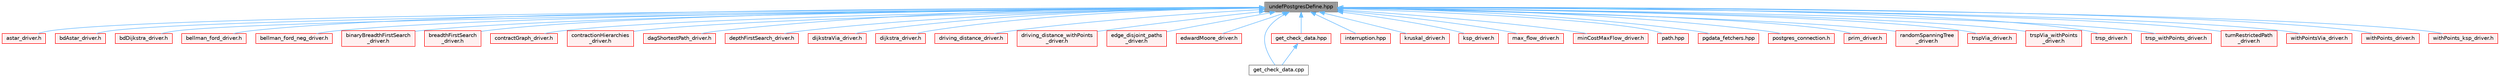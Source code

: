 digraph "undefPostgresDefine.hpp"
{
 // LATEX_PDF_SIZE
  bgcolor="transparent";
  edge [fontname=Helvetica,fontsize=10,labelfontname=Helvetica,labelfontsize=10];
  node [fontname=Helvetica,fontsize=10,shape=box,height=0.2,width=0.4];
  Node1 [id="Node000001",label="undefPostgresDefine.hpp",height=0.2,width=0.4,color="gray40", fillcolor="grey60", style="filled", fontcolor="black",tooltip="https://doxygen.postgresql.org/port_8h.html Has the line #define snprintf pg_snprintf"];
  Node1 -> Node2 [id="edge1_Node000001_Node000002",dir="back",color="steelblue1",style="solid",tooltip=" "];
  Node2 [id="Node000002",label="astar_driver.h",height=0.2,width=0.4,color="red", fillcolor="#FFF0F0", style="filled",URL="$astar__driver_8h.html",tooltip=" "];
  Node1 -> Node5 [id="edge2_Node000001_Node000005",dir="back",color="steelblue1",style="solid",tooltip=" "];
  Node5 [id="Node000005",label="bdAstar_driver.h",height=0.2,width=0.4,color="red", fillcolor="#FFF0F0", style="filled",URL="$bdAstar__driver_8h.html",tooltip=" "];
  Node1 -> Node8 [id="edge3_Node000001_Node000008",dir="back",color="steelblue1",style="solid",tooltip=" "];
  Node8 [id="Node000008",label="bdDijkstra_driver.h",height=0.2,width=0.4,color="red", fillcolor="#FFF0F0", style="filled",URL="$bdDijkstra__driver_8h.html",tooltip=" "];
  Node1 -> Node11 [id="edge4_Node000001_Node000011",dir="back",color="steelblue1",style="solid",tooltip=" "];
  Node11 [id="Node000011",label="bellman_ford_driver.h",height=0.2,width=0.4,color="red", fillcolor="#FFF0F0", style="filled",URL="$bellman__ford__driver_8h.html",tooltip=" "];
  Node1 -> Node14 [id="edge5_Node000001_Node000014",dir="back",color="steelblue1",style="solid",tooltip=" "];
  Node14 [id="Node000014",label="bellman_ford_neg_driver.h",height=0.2,width=0.4,color="red", fillcolor="#FFF0F0", style="filled",URL="$bellman__ford__neg__driver_8h.html",tooltip=" "];
  Node1 -> Node17 [id="edge6_Node000001_Node000017",dir="back",color="steelblue1",style="solid",tooltip=" "];
  Node17 [id="Node000017",label="binaryBreadthFirstSearch\l_driver.h",height=0.2,width=0.4,color="red", fillcolor="#FFF0F0", style="filled",URL="$binaryBreadthFirstSearch__driver_8h.html",tooltip=" "];
  Node1 -> Node20 [id="edge7_Node000001_Node000020",dir="back",color="steelblue1",style="solid",tooltip=" "];
  Node20 [id="Node000020",label="breadthFirstSearch\l_driver.h",height=0.2,width=0.4,color="red", fillcolor="#FFF0F0", style="filled",URL="$breadthFirstSearch__driver_8h.html",tooltip=" "];
  Node1 -> Node23 [id="edge8_Node000001_Node000023",dir="back",color="steelblue1",style="solid",tooltip=" "];
  Node23 [id="Node000023",label="contractGraph_driver.h",height=0.2,width=0.4,color="red", fillcolor="#FFF0F0", style="filled",URL="$contractGraph__driver_8h.html",tooltip=" "];
  Node1 -> Node26 [id="edge9_Node000001_Node000026",dir="back",color="steelblue1",style="solid",tooltip=" "];
  Node26 [id="Node000026",label="contractionHierarchies\l_driver.h",height=0.2,width=0.4,color="red", fillcolor="#FFF0F0", style="filled",URL="$contractionHierarchies__driver_8h.html",tooltip=" "];
  Node1 -> Node29 [id="edge10_Node000001_Node000029",dir="back",color="steelblue1",style="solid",tooltip=" "];
  Node29 [id="Node000029",label="dagShortestPath_driver.h",height=0.2,width=0.4,color="red", fillcolor="#FFF0F0", style="filled",URL="$dagShortestPath__driver_8h.html",tooltip=" "];
  Node1 -> Node32 [id="edge11_Node000001_Node000032",dir="back",color="steelblue1",style="solid",tooltip=" "];
  Node32 [id="Node000032",label="depthFirstSearch_driver.h",height=0.2,width=0.4,color="red", fillcolor="#FFF0F0", style="filled",URL="$depthFirstSearch__driver_8h.html",tooltip=" "];
  Node1 -> Node35 [id="edge12_Node000001_Node000035",dir="back",color="steelblue1",style="solid",tooltip=" "];
  Node35 [id="Node000035",label="dijkstraVia_driver.h",height=0.2,width=0.4,color="red", fillcolor="#FFF0F0", style="filled",URL="$dijkstraVia__driver_8h.html",tooltip=" "];
  Node1 -> Node38 [id="edge13_Node000001_Node000038",dir="back",color="steelblue1",style="solid",tooltip=" "];
  Node38 [id="Node000038",label="dijkstra_driver.h",height=0.2,width=0.4,color="red", fillcolor="#FFF0F0", style="filled",URL="$dijkstra__driver_8h.html",tooltip=" "];
  Node1 -> Node40 [id="edge14_Node000001_Node000040",dir="back",color="steelblue1",style="solid",tooltip=" "];
  Node40 [id="Node000040",label="driving_distance_driver.h",height=0.2,width=0.4,color="red", fillcolor="#FFF0F0", style="filled",URL="$driving__distance__driver_8h.html",tooltip=" "];
  Node1 -> Node43 [id="edge15_Node000001_Node000043",dir="back",color="steelblue1",style="solid",tooltip=" "];
  Node43 [id="Node000043",label="driving_distance_withPoints\l_driver.h",height=0.2,width=0.4,color="red", fillcolor="#FFF0F0", style="filled",URL="$driving__distance__withPoints__driver_8h.html",tooltip=" "];
  Node1 -> Node46 [id="edge16_Node000001_Node000046",dir="back",color="steelblue1",style="solid",tooltip=" "];
  Node46 [id="Node000046",label="edge_disjoint_paths\l_driver.h",height=0.2,width=0.4,color="red", fillcolor="#FFF0F0", style="filled",URL="$edge__disjoint__paths__driver_8h.html",tooltip=" "];
  Node1 -> Node49 [id="edge17_Node000001_Node000049",dir="back",color="steelblue1",style="solid",tooltip=" "];
  Node49 [id="Node000049",label="edwardMoore_driver.h",height=0.2,width=0.4,color="red", fillcolor="#FFF0F0", style="filled",URL="$edwardMoore__driver_8h.html",tooltip=" "];
  Node1 -> Node52 [id="edge18_Node000001_Node000052",dir="back",color="steelblue1",style="solid",tooltip=" "];
  Node52 [id="Node000052",label="get_check_data.cpp",height=0.2,width=0.4,color="grey40", fillcolor="white", style="filled",URL="$get__check__data_8cpp.html",tooltip=" "];
  Node1 -> Node53 [id="edge19_Node000001_Node000053",dir="back",color="steelblue1",style="solid",tooltip=" "];
  Node53 [id="Node000053",label="get_check_data.hpp",height=0.2,width=0.4,color="red", fillcolor="#FFF0F0", style="filled",URL="$get__check__data_8hpp.html",tooltip=" "];
  Node53 -> Node52 [id="edge20_Node000053_Node000052",dir="back",color="steelblue1",style="solid",tooltip=" "];
  Node1 -> Node57 [id="edge21_Node000001_Node000057",dir="back",color="steelblue1",style="solid",tooltip=" "];
  Node57 [id="Node000057",label="interruption.hpp",height=0.2,width=0.4,color="red", fillcolor="#FFF0F0", style="filled",URL="$interruption_8hpp.html",tooltip=" "];
  Node1 -> Node123 [id="edge22_Node000001_Node000123",dir="back",color="steelblue1",style="solid",tooltip=" "];
  Node123 [id="Node000123",label="kruskal_driver.h",height=0.2,width=0.4,color="red", fillcolor="#FFF0F0", style="filled",URL="$kruskal__driver_8h.html",tooltip=" "];
  Node1 -> Node125 [id="edge23_Node000001_Node000125",dir="back",color="steelblue1",style="solid",tooltip=" "];
  Node125 [id="Node000125",label="ksp_driver.h",height=0.2,width=0.4,color="red", fillcolor="#FFF0F0", style="filled",URL="$ksp__driver_8h.html",tooltip=" "];
  Node1 -> Node127 [id="edge24_Node000001_Node000127",dir="back",color="steelblue1",style="solid",tooltip=" "];
  Node127 [id="Node000127",label="max_flow_driver.h",height=0.2,width=0.4,color="red", fillcolor="#FFF0F0", style="filled",URL="$max__flow__driver_8h.html",tooltip=" "];
  Node1 -> Node129 [id="edge25_Node000001_Node000129",dir="back",color="steelblue1",style="solid",tooltip=" "];
  Node129 [id="Node000129",label="minCostMaxFlow_driver.h",height=0.2,width=0.4,color="red", fillcolor="#FFF0F0", style="filled",URL="$minCostMaxFlow__driver_8h.html",tooltip=" "];
  Node1 -> Node132 [id="edge26_Node000001_Node000132",dir="back",color="steelblue1",style="solid",tooltip=" "];
  Node132 [id="Node000132",label="path.hpp",height=0.2,width=0.4,color="red", fillcolor="#FFF0F0", style="filled",URL="$path_8hpp.html",tooltip=" "];
  Node1 -> Node151 [id="edge27_Node000001_Node000151",dir="back",color="steelblue1",style="solid",tooltip=" "];
  Node151 [id="Node000151",label="pgdata_fetchers.hpp",height=0.2,width=0.4,color="red", fillcolor="#FFF0F0", style="filled",URL="$pgdata__fetchers_8hpp.html",tooltip=" "];
  Node1 -> Node152 [id="edge28_Node000001_Node000152",dir="back",color="steelblue1",style="solid",tooltip=" "];
  Node152 [id="Node000152",label="postgres_connection.h",height=0.2,width=0.4,color="red", fillcolor="#FFF0F0", style="filled",URL="$postgres__connection_8h.html",tooltip=" "];
  Node1 -> Node206 [id="edge29_Node000001_Node000206",dir="back",color="steelblue1",style="solid",tooltip=" "];
  Node206 [id="Node000206",label="prim_driver.h",height=0.2,width=0.4,color="red", fillcolor="#FFF0F0", style="filled",URL="$prim__driver_8h.html",tooltip=" "];
  Node1 -> Node207 [id="edge30_Node000001_Node000207",dir="back",color="steelblue1",style="solid",tooltip=" "];
  Node207 [id="Node000207",label="randomSpanningTree\l_driver.h",height=0.2,width=0.4,color="red", fillcolor="#FFF0F0", style="filled",URL="$randomSpanningTree__driver_8h.html",tooltip=" "];
  Node1 -> Node209 [id="edge31_Node000001_Node000209",dir="back",color="steelblue1",style="solid",tooltip=" "];
  Node209 [id="Node000209",label="trspVia_driver.h",height=0.2,width=0.4,color="red", fillcolor="#FFF0F0", style="filled",URL="$trspVia__driver_8h.html",tooltip=" "];
  Node1 -> Node210 [id="edge32_Node000001_Node000210",dir="back",color="steelblue1",style="solid",tooltip=" "];
  Node210 [id="Node000210",label="trspVia_withPoints\l_driver.h",height=0.2,width=0.4,color="red", fillcolor="#FFF0F0", style="filled",URL="$trspVia__withPoints__driver_8h.html",tooltip=" "];
  Node1 -> Node211 [id="edge33_Node000001_Node000211",dir="back",color="steelblue1",style="solid",tooltip=" "];
  Node211 [id="Node000211",label="trsp_driver.h",height=0.2,width=0.4,color="red", fillcolor="#FFF0F0", style="filled",URL="$trsp__driver_8h.html",tooltip=" "];
  Node1 -> Node212 [id="edge34_Node000001_Node000212",dir="back",color="steelblue1",style="solid",tooltip=" "];
  Node212 [id="Node000212",label="trsp_withPoints_driver.h",height=0.2,width=0.4,color="red", fillcolor="#FFF0F0", style="filled",URL="$trsp__withPoints__driver_8h.html",tooltip=" "];
  Node1 -> Node213 [id="edge35_Node000001_Node000213",dir="back",color="steelblue1",style="solid",tooltip=" "];
  Node213 [id="Node000213",label="turnRestrictedPath\l_driver.h",height=0.2,width=0.4,color="red", fillcolor="#FFF0F0", style="filled",URL="$turnRestrictedPath__driver_8h.html",tooltip=" "];
  Node1 -> Node214 [id="edge36_Node000001_Node000214",dir="back",color="steelblue1",style="solid",tooltip=" "];
  Node214 [id="Node000214",label="withPointsVia_driver.h",height=0.2,width=0.4,color="red", fillcolor="#FFF0F0", style="filled",URL="$withPointsVia__driver_8h.html",tooltip=" "];
  Node1 -> Node215 [id="edge37_Node000001_Node000215",dir="back",color="steelblue1",style="solid",tooltip=" "];
  Node215 [id="Node000215",label="withPoints_driver.h",height=0.2,width=0.4,color="red", fillcolor="#FFF0F0", style="filled",URL="$withPoints__driver_8h.html",tooltip=" "];
  Node1 -> Node216 [id="edge38_Node000001_Node000216",dir="back",color="steelblue1",style="solid",tooltip=" "];
  Node216 [id="Node000216",label="withPoints_ksp_driver.h",height=0.2,width=0.4,color="red", fillcolor="#FFF0F0", style="filled",URL="$withPoints__ksp__driver_8h.html",tooltip=" "];
}
